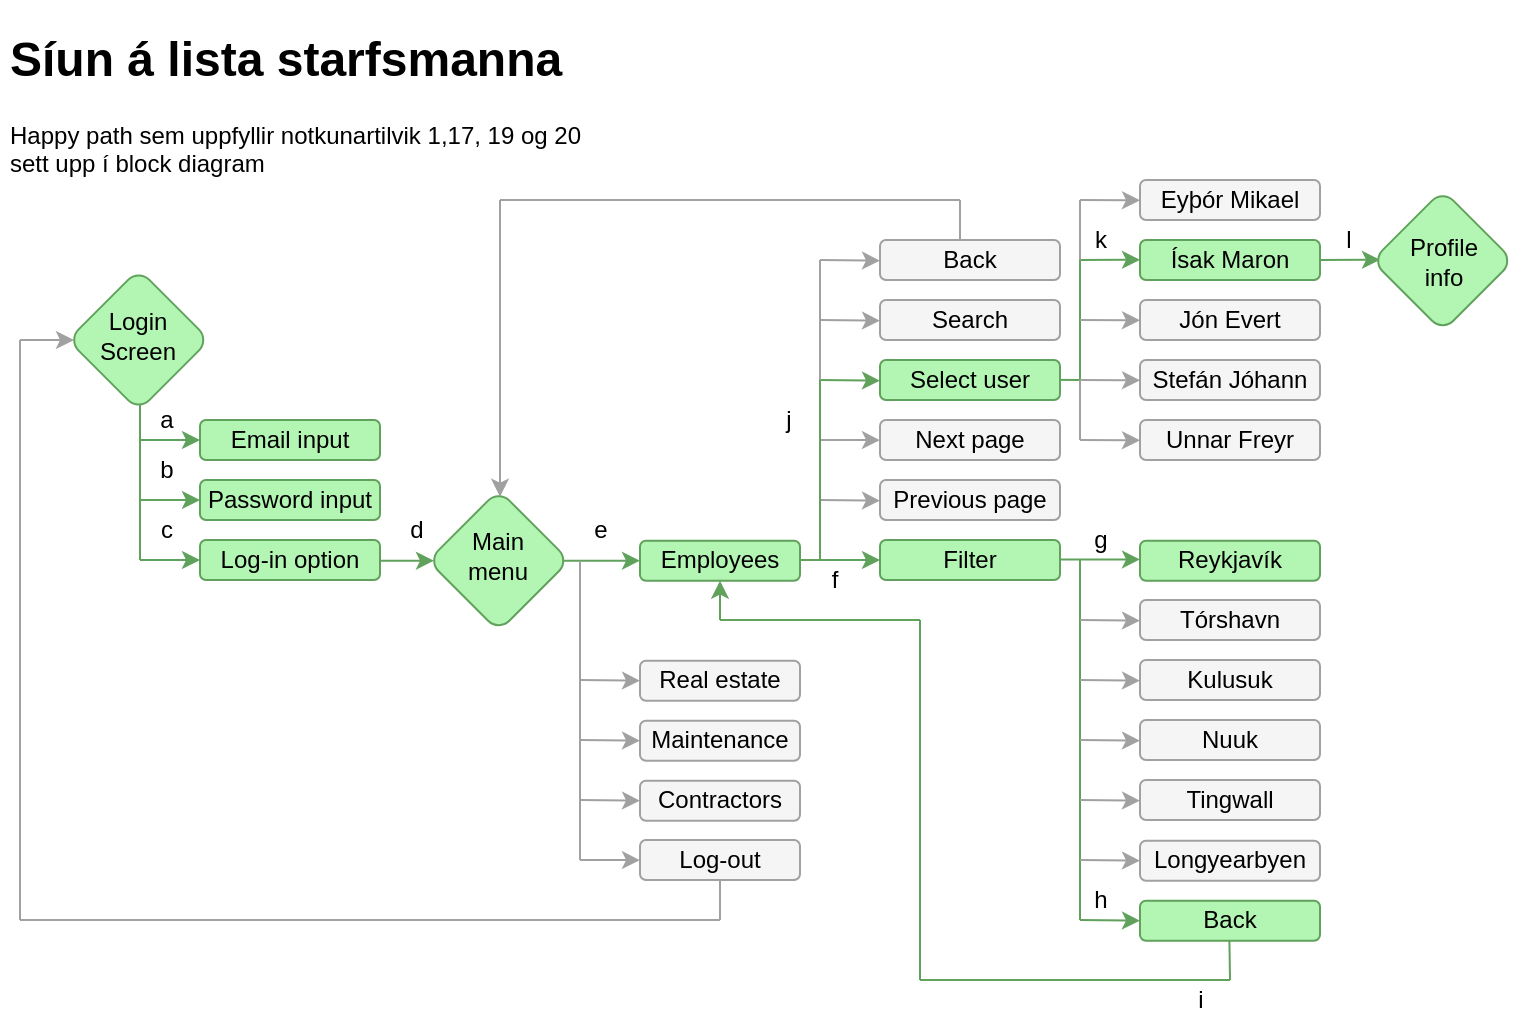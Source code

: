 <mxfile version="15.8.6" type="device"><diagram id="TfNnC_xB2ZVWpbqbb6V1" name="Page-1"><mxGraphModel dx="1038" dy="579" grid="1" gridSize="10" guides="1" tooltips="1" connect="1" arrows="1" fold="1" page="1" pageScale="1" pageWidth="850" pageHeight="1100" math="0" shadow="0"><root><mxCell id="0"/><mxCell id="1" parent="0"/><mxCell id="5kz0SOrg-EB1iC0luWqF-217" value="" style="endArrow=none;html=1;rounded=0;strokeColor=#60A15C;fillColor=#E3E3E3;" parent="1" edge="1"><mxGeometry width="50" height="50" relative="1" as="geometry"><mxPoint x="540" y="189.86" as="sourcePoint"/><mxPoint x="560" y="190" as="targetPoint"/></mxGeometry></mxCell><mxCell id="5kz0SOrg-EB1iC0luWqF-76" value="" style="endArrow=classic;html=1;rounded=0;strokeColor=#60A15C;fillColor=#E3E3E3;" parent="1" edge="1"><mxGeometry width="50" height="50" relative="1" as="geometry"><mxPoint x="525" y="279.71" as="sourcePoint"/><mxPoint x="590" y="279.71" as="targetPoint"/></mxGeometry></mxCell><mxCell id="5kz0SOrg-EB1iC0luWqF-39" value="" style="endArrow=classic;html=1;rounded=0;strokeColor=#60A15C;fillColor=#E3E3E3;" parent="1" edge="1"><mxGeometry width="50" height="50" relative="1" as="geometry"><mxPoint x="283" y="280.36" as="sourcePoint"/><mxPoint x="340" y="280.36" as="targetPoint"/></mxGeometry></mxCell><mxCell id="5kz0SOrg-EB1iC0luWqF-35" value="" style="endArrow=none;html=1;rounded=0;strokeColor=#60A15C;fillColor=#E3E3E3;" parent="1" edge="1"><mxGeometry width="50" height="50" relative="1" as="geometry"><mxPoint x="90" y="280" as="sourcePoint"/><mxPoint x="90" y="190" as="targetPoint"/></mxGeometry></mxCell><mxCell id="5kz0SOrg-EB1iC0luWqF-36" value="" style="endArrow=classic;html=1;rounded=0;strokeColor=#60A15C;fillColor=#E3E3E3;" parent="1" edge="1"><mxGeometry width="50" height="50" relative="1" as="geometry"><mxPoint x="180" y="280.36" as="sourcePoint"/><mxPoint x="237" y="280.36" as="targetPoint"/></mxGeometry></mxCell><mxCell id="5kz0SOrg-EB1iC0luWqF-32" value="" style="endArrow=classic;html=1;rounded=0;strokeColor=#60A15C;fillColor=#E3E3E3;" parent="1" edge="1"><mxGeometry width="50" height="50" relative="1" as="geometry"><mxPoint x="90" y="220" as="sourcePoint"/><mxPoint x="120" y="220" as="targetPoint"/></mxGeometry></mxCell><mxCell id="5kz0SOrg-EB1iC0luWqF-1" value="&lt;h1&gt;Síun á lista starfsmanna&amp;nbsp;&lt;/h1&gt;&lt;p&gt;Happy path sem uppfyllir notkunartilvik 1,17, 19 og 20 sett upp í block diagram&lt;/p&gt;" style="text;html=1;strokeColor=none;fillColor=none;spacing=5;spacingTop=-20;whiteSpace=wrap;overflow=hidden;rounded=0;" parent="1" vertex="1"><mxGeometry x="20" y="10" width="300" height="120" as="geometry"/></mxCell><mxCell id="5kz0SOrg-EB1iC0luWqF-6" value="Log-in option" style="rounded=1;whiteSpace=wrap;html=1;fillColor=#B3F5B3;strokeColor=#60A15C;" parent="1" vertex="1"><mxGeometry x="120" y="270" width="90" height="20" as="geometry"/></mxCell><mxCell id="5kz0SOrg-EB1iC0luWqF-8" value="Email input" style="rounded=1;whiteSpace=wrap;html=1;fillColor=#B3F5B3;strokeColor=#60A15C;" parent="1" vertex="1"><mxGeometry x="120" y="210" width="90" height="20" as="geometry"/></mxCell><mxCell id="5kz0SOrg-EB1iC0luWqF-17" value="Password input" style="rounded=1;whiteSpace=wrap;html=1;fillColor=#B3F5B3;strokeColor=#60A15C;" parent="1" vertex="1"><mxGeometry x="120" y="240" width="90" height="20" as="geometry"/></mxCell><mxCell id="5kz0SOrg-EB1iC0luWqF-23" value="Employees" style="rounded=1;whiteSpace=wrap;html=1;fillColor=#B3F5B3;strokeColor=#60A15C;" parent="1" vertex="1"><mxGeometry x="340" y="270.36" width="80" height="20" as="geometry"/></mxCell><mxCell id="5kz0SOrg-EB1iC0luWqF-33" value="" style="endArrow=classic;html=1;rounded=0;strokeColor=#60A15C;fillColor=#E3E3E3;" parent="1" edge="1"><mxGeometry width="50" height="50" relative="1" as="geometry"><mxPoint x="90" y="250" as="sourcePoint"/><mxPoint x="120" y="250" as="targetPoint"/></mxGeometry></mxCell><mxCell id="5kz0SOrg-EB1iC0luWqF-34" value="" style="endArrow=classic;html=1;rounded=0;strokeColor=#60A15C;fillColor=#E3E3E3;" parent="1" edge="1"><mxGeometry width="50" height="50" relative="1" as="geometry"><mxPoint x="90" y="280" as="sourcePoint"/><mxPoint x="120" y="280" as="targetPoint"/></mxGeometry></mxCell><mxCell id="5kz0SOrg-EB1iC0luWqF-40" value="Real estate" style="rounded=1;whiteSpace=wrap;html=1;fillColor=#F5F5F5;strokeColor=#A1A1A1;" parent="1" vertex="1"><mxGeometry x="340" y="330.36" width="80" height="20" as="geometry"/></mxCell><mxCell id="5kz0SOrg-EB1iC0luWqF-41" value="Maintenance" style="rounded=1;whiteSpace=wrap;html=1;fillColor=#F5F5F5;strokeColor=#A1A1A1;" parent="1" vertex="1"><mxGeometry x="340" y="360.36" width="80" height="20" as="geometry"/></mxCell><mxCell id="5kz0SOrg-EB1iC0luWqF-44" value="Log-out" style="rounded=1;whiteSpace=wrap;html=1;fillColor=#F5F5F5;strokeColor=#A1A1A1;" parent="1" vertex="1"><mxGeometry x="340" y="420" width="80" height="20" as="geometry"/></mxCell><mxCell id="5kz0SOrg-EB1iC0luWqF-45" value="" style="endArrow=classic;html=1;rounded=0;strokeColor=#A1A1A1;fillColor=#E3E3E3;" parent="1" edge="1"><mxGeometry width="50" height="50" relative="1" as="geometry"><mxPoint x="310" y="340" as="sourcePoint"/><mxPoint x="340" y="340.36" as="targetPoint"/></mxGeometry></mxCell><mxCell id="5kz0SOrg-EB1iC0luWqF-46" value="" style="endArrow=classic;html=1;rounded=0;strokeColor=#A1A1A1;fillColor=#E3E3E3;" parent="1" edge="1"><mxGeometry width="50" height="50" relative="1" as="geometry"><mxPoint x="310" y="370" as="sourcePoint"/><mxPoint x="340" y="370.36" as="targetPoint"/></mxGeometry></mxCell><mxCell id="5kz0SOrg-EB1iC0luWqF-50" value="" style="endArrow=none;html=1;rounded=0;strokeColor=#A1A1A1;fillColor=#E3E3E3;" parent="1" edge="1"><mxGeometry width="50" height="50" relative="1" as="geometry"><mxPoint x="30" y="460" as="sourcePoint"/><mxPoint x="30" y="170" as="targetPoint"/></mxGeometry></mxCell><mxCell id="5kz0SOrg-EB1iC0luWqF-51" value="" style="endArrow=classic;html=1;rounded=0;strokeColor=#A1A1A1;fillColor=#E3E3E3;" parent="1" edge="1"><mxGeometry width="50" height="50" relative="1" as="geometry"><mxPoint x="30" y="170" as="sourcePoint"/><mxPoint x="57" y="170" as="targetPoint"/></mxGeometry></mxCell><mxCell id="5kz0SOrg-EB1iC0luWqF-53" value="" style="endArrow=none;html=1;rounded=0;strokeColor=#A1A1A1;fillColor=#E3E3E3;" parent="1" edge="1"><mxGeometry width="50" height="50" relative="1" as="geometry"><mxPoint x="30" y="460" as="sourcePoint"/><mxPoint x="380" y="460" as="targetPoint"/></mxGeometry></mxCell><mxCell id="5kz0SOrg-EB1iC0luWqF-54" value="" style="endArrow=none;html=1;rounded=0;strokeColor=#A1A1A1;fillColor=#E3E3E3;" parent="1" edge="1"><mxGeometry width="50" height="50" relative="1" as="geometry"><mxPoint x="310" y="430" as="sourcePoint"/><mxPoint x="310" y="280.36" as="targetPoint"/></mxGeometry></mxCell><mxCell id="5kz0SOrg-EB1iC0luWqF-55" value="" style="endArrow=classic;html=1;rounded=0;strokeColor=#A1A1A1;fillColor=#E3E3E3;" parent="1" edge="1"><mxGeometry width="50" height="50" relative="1" as="geometry"><mxPoint x="310" y="430" as="sourcePoint"/><mxPoint x="340" y="430.07" as="targetPoint"/></mxGeometry></mxCell><mxCell id="5kz0SOrg-EB1iC0luWqF-56" value="" style="endArrow=none;html=1;rounded=0;strokeColor=#A1A1A1;fillColor=#E3E3E3;" parent="1" edge="1"><mxGeometry width="50" height="50" relative="1" as="geometry"><mxPoint x="380" y="460" as="sourcePoint"/><mxPoint x="380" y="440" as="targetPoint"/></mxGeometry></mxCell><mxCell id="5kz0SOrg-EB1iC0luWqF-57" value="Search" style="rounded=1;whiteSpace=wrap;html=1;fillColor=#F5F5F5;strokeColor=#A1A1A1;" parent="1" vertex="1"><mxGeometry x="460" y="150" width="90" height="20" as="geometry"/></mxCell><mxCell id="5kz0SOrg-EB1iC0luWqF-58" value="Select user" style="rounded=1;whiteSpace=wrap;html=1;fillColor=#B3F5B3;strokeColor=#60A15C;" parent="1" vertex="1"><mxGeometry x="460" y="180" width="90" height="20" as="geometry"/></mxCell><mxCell id="5kz0SOrg-EB1iC0luWqF-59" value="Next page" style="rounded=1;whiteSpace=wrap;html=1;fillColor=#F5F5F5;strokeColor=#A1A1A1;" parent="1" vertex="1"><mxGeometry x="460" y="210" width="90" height="20" as="geometry"/></mxCell><mxCell id="5kz0SOrg-EB1iC0luWqF-60" value="Previous page" style="rounded=1;whiteSpace=wrap;html=1;fillColor=#F5F5F5;strokeColor=#A1A1A1;" parent="1" vertex="1"><mxGeometry x="460" y="240" width="90" height="20" as="geometry"/></mxCell><mxCell id="5kz0SOrg-EB1iC0luWqF-61" value="Filter" style="rounded=1;whiteSpace=wrap;html=1;fillColor=#B3F5B3;strokeColor=#60A15C;" parent="1" vertex="1"><mxGeometry x="460" y="270" width="90" height="20" as="geometry"/></mxCell><mxCell id="5kz0SOrg-EB1iC0luWqF-62" value="" style="endArrow=classic;html=1;rounded=0;strokeColor=#A1A1A1;fillColor=#E3E3E3;" parent="1" edge="1"><mxGeometry width="50" height="50" relative="1" as="geometry"><mxPoint x="430" y="160" as="sourcePoint"/><mxPoint x="460" y="160.36" as="targetPoint"/></mxGeometry></mxCell><mxCell id="5kz0SOrg-EB1iC0luWqF-63" value="" style="endArrow=classic;html=1;rounded=0;strokeColor=#60A15C;fillColor=#E3E3E3;" parent="1" edge="1"><mxGeometry width="50" height="50" relative="1" as="geometry"><mxPoint x="430" y="190" as="sourcePoint"/><mxPoint x="460" y="190.36" as="targetPoint"/></mxGeometry></mxCell><mxCell id="5kz0SOrg-EB1iC0luWqF-64" value="" style="endArrow=classic;html=1;rounded=0;strokeColor=#A1A1A1;fillColor=#E3E3E3;" parent="1" edge="1"><mxGeometry width="50" height="50" relative="1" as="geometry"><mxPoint x="430" y="220" as="sourcePoint"/><mxPoint x="460" y="220.07" as="targetPoint"/></mxGeometry></mxCell><mxCell id="5kz0SOrg-EB1iC0luWqF-65" value="" style="endArrow=classic;html=1;rounded=0;strokeColor=#A1A1A1;fillColor=#E3E3E3;" parent="1" edge="1"><mxGeometry width="50" height="50" relative="1" as="geometry"><mxPoint x="430" y="250" as="sourcePoint"/><mxPoint x="460" y="250.36" as="targetPoint"/></mxGeometry></mxCell><mxCell id="5kz0SOrg-EB1iC0luWqF-66" value="" style="endArrow=classic;html=1;rounded=0;strokeColor=#60A15C;fillColor=#E3E3E3;" parent="1" edge="1"><mxGeometry width="50" height="50" relative="1" as="geometry"><mxPoint x="420" y="280" as="sourcePoint"/><mxPoint x="460" y="280" as="targetPoint"/></mxGeometry></mxCell><mxCell id="5kz0SOrg-EB1iC0luWqF-68" value="" style="endArrow=none;html=1;rounded=0;strokeColor=#A1A1A1;fillColor=#E3E3E3;" parent="1" edge="1"><mxGeometry width="50" height="50" relative="1" as="geometry"><mxPoint x="430" y="280" as="sourcePoint"/><mxPoint x="430" y="130" as="targetPoint"/></mxGeometry></mxCell><mxCell id="5kz0SOrg-EB1iC0luWqF-69" value="Back" style="rounded=1;whiteSpace=wrap;html=1;fillColor=#F5F5F5;strokeColor=#A1A1A1;" parent="1" vertex="1"><mxGeometry x="460" y="120" width="90" height="20" as="geometry"/></mxCell><mxCell id="5kz0SOrg-EB1iC0luWqF-70" value="" style="endArrow=classic;html=1;rounded=0;strokeColor=#A1A1A1;fillColor=#E3E3E3;" parent="1" edge="1"><mxGeometry width="50" height="50" relative="1" as="geometry"><mxPoint x="430" y="130" as="sourcePoint"/><mxPoint x="460" y="130.36" as="targetPoint"/></mxGeometry></mxCell><mxCell id="5kz0SOrg-EB1iC0luWqF-72" value="" style="endArrow=none;html=1;rounded=0;strokeColor=#A1A1A1;fillColor=#E3E3E3;" parent="1" edge="1"><mxGeometry width="50" height="50" relative="1" as="geometry"><mxPoint x="500" y="120" as="sourcePoint"/><mxPoint x="500" y="100" as="targetPoint"/></mxGeometry></mxCell><mxCell id="5kz0SOrg-EB1iC0luWqF-74" value="" style="endArrow=none;html=1;rounded=0;strokeColor=#A1A1A1;fillColor=#E3E3E3;" parent="1" edge="1"><mxGeometry width="50" height="50" relative="1" as="geometry"><mxPoint x="270" y="100" as="sourcePoint"/><mxPoint x="500" y="100" as="targetPoint"/></mxGeometry></mxCell><mxCell id="5kz0SOrg-EB1iC0luWqF-75" value="" style="endArrow=classic;html=1;rounded=0;strokeColor=#A1A1A1;fillColor=#E3E3E3;" parent="1" edge="1"><mxGeometry width="50" height="50" relative="1" as="geometry"><mxPoint x="270" y="100" as="sourcePoint"/><mxPoint x="270" y="248.36" as="targetPoint"/></mxGeometry></mxCell><mxCell id="5kz0SOrg-EB1iC0luWqF-79" value="Tingwall" style="rounded=1;whiteSpace=wrap;html=1;fillColor=#F5F5F5;strokeColor=#A1A1A1;" parent="1" vertex="1"><mxGeometry x="590" y="390" width="90" height="20" as="geometry"/></mxCell><mxCell id="5kz0SOrg-EB1iC0luWqF-80" value="" style="endArrow=none;html=1;rounded=0;strokeColor=#60A15C;fillColor=#E3E3E3;" parent="1" edge="1"><mxGeometry width="50" height="50" relative="1" as="geometry"><mxPoint x="560" y="460" as="sourcePoint"/><mxPoint x="560" y="280" as="targetPoint"/></mxGeometry></mxCell><mxCell id="5kz0SOrg-EB1iC0luWqF-81" value="Tórshavn" style="rounded=1;whiteSpace=wrap;html=1;fillColor=#F5F5F5;strokeColor=#A1A1A1;" parent="1" vertex="1"><mxGeometry x="590" y="300" width="90" height="20" as="geometry"/></mxCell><mxCell id="5kz0SOrg-EB1iC0luWqF-82" value="" style="endArrow=classic;html=1;rounded=0;strokeColor=#A1A1A1;fillColor=#E3E3E3;" parent="1" edge="1"><mxGeometry width="50" height="50" relative="1" as="geometry"><mxPoint x="560" y="310" as="sourcePoint"/><mxPoint x="590" y="310.36" as="targetPoint"/></mxGeometry></mxCell><mxCell id="5kz0SOrg-EB1iC0luWqF-97" value="Kulusuk" style="rounded=1;whiteSpace=wrap;html=1;fillColor=#F5F5F5;strokeColor=#A1A1A1;" parent="1" vertex="1"><mxGeometry x="590" y="330" width="90" height="20" as="geometry"/></mxCell><mxCell id="5kz0SOrg-EB1iC0luWqF-98" value="" style="endArrow=classic;html=1;rounded=0;strokeColor=#A1A1A1;fillColor=#E3E3E3;" parent="1" edge="1"><mxGeometry width="50" height="50" relative="1" as="geometry"><mxPoint x="560" y="340" as="sourcePoint"/><mxPoint x="590" y="340.36" as="targetPoint"/></mxGeometry></mxCell><mxCell id="5kz0SOrg-EB1iC0luWqF-99" value="Nuuk" style="rounded=1;whiteSpace=wrap;html=1;fillColor=#F5F5F5;strokeColor=#A1A1A1;" parent="1" vertex="1"><mxGeometry x="590" y="360" width="90" height="20" as="geometry"/></mxCell><mxCell id="5kz0SOrg-EB1iC0luWqF-100" value="" style="endArrow=classic;html=1;rounded=0;strokeColor=#A1A1A1;fillColor=#E3E3E3;" parent="1" edge="1"><mxGeometry width="50" height="50" relative="1" as="geometry"><mxPoint x="560" y="370" as="sourcePoint"/><mxPoint x="590" y="370.36" as="targetPoint"/></mxGeometry></mxCell><mxCell id="5kz0SOrg-EB1iC0luWqF-101" value="Reykjavík" style="rounded=1;whiteSpace=wrap;html=1;fillColor=#B3F5B3;strokeColor=#60A15C;" parent="1" vertex="1"><mxGeometry x="590" y="270.36" width="90" height="20" as="geometry"/></mxCell><mxCell id="5kz0SOrg-EB1iC0luWqF-102" value="" style="endArrow=classic;html=1;rounded=0;strokeColor=#A1A1A1;fillColor=#E3E3E3;" parent="1" edge="1"><mxGeometry width="50" height="50" relative="1" as="geometry"><mxPoint x="560" y="400" as="sourcePoint"/><mxPoint x="590" y="400.36" as="targetPoint"/></mxGeometry></mxCell><mxCell id="5kz0SOrg-EB1iC0luWqF-107" value="Contractors" style="rounded=1;whiteSpace=wrap;html=1;fillColor=#F5F5F5;strokeColor=#A1A1A1;" parent="1" vertex="1"><mxGeometry x="340" y="390.36" width="80" height="20" as="geometry"/></mxCell><mxCell id="5kz0SOrg-EB1iC0luWqF-108" value="" style="endArrow=classic;html=1;rounded=0;strokeColor=#A1A1A1;fillColor=#E3E3E3;" parent="1" edge="1"><mxGeometry width="50" height="50" relative="1" as="geometry"><mxPoint x="310" y="400" as="sourcePoint"/><mxPoint x="340" y="400.36" as="targetPoint"/></mxGeometry></mxCell><mxCell id="5kz0SOrg-EB1iC0luWqF-109" value="Longyearbyen" style="rounded=1;whiteSpace=wrap;html=1;fillColor=#F5F5F5;strokeColor=#A1A1A1;" parent="1" vertex="1"><mxGeometry x="590" y="420.36" width="90" height="20" as="geometry"/></mxCell><mxCell id="5kz0SOrg-EB1iC0luWqF-110" value="" style="endArrow=classic;html=1;rounded=0;strokeColor=#A1A1A1;fillColor=#E3E3E3;" parent="1" edge="1"><mxGeometry width="50" height="50" relative="1" as="geometry"><mxPoint x="560" y="430" as="sourcePoint"/><mxPoint x="590" y="430.36" as="targetPoint"/></mxGeometry></mxCell><mxCell id="5kz0SOrg-EB1iC0luWqF-28" value="" style="rounded=1;whiteSpace=wrap;html=1;strokeColor=#60A15C;fillColor=#B3F5B3;rotation=45;" parent="1" vertex="1"><mxGeometry x="244.36" y="255.36" width="50" height="50" as="geometry"/></mxCell><mxCell id="5kz0SOrg-EB1iC0luWqF-29" value="Main menu" style="text;html=1;strokeColor=none;fillColor=none;align=center;verticalAlign=middle;whiteSpace=wrap;rounded=0;" parent="1" vertex="1"><mxGeometry x="239.36" y="263.36" width="60" height="30" as="geometry"/></mxCell><mxCell id="5kz0SOrg-EB1iC0luWqF-14" value="" style="rounded=1;whiteSpace=wrap;html=1;strokeColor=#60A15C;fillColor=#B3F5B3;rotation=45;" parent="1" vertex="1"><mxGeometry x="64.36" y="145" width="50" height="50" as="geometry"/></mxCell><mxCell id="5kz0SOrg-EB1iC0luWqF-15" value="Login Screen" style="text;html=1;strokeColor=none;fillColor=none;align=center;verticalAlign=middle;whiteSpace=wrap;rounded=0;" parent="1" vertex="1"><mxGeometry x="59.36" y="153" width="60" height="30" as="geometry"/></mxCell><mxCell id="5kz0SOrg-EB1iC0luWqF-117" value="Back" style="rounded=1;whiteSpace=wrap;html=1;fillColor=#B3F5B3;strokeColor=#60A15C;" parent="1" vertex="1"><mxGeometry x="590" y="450.36" width="90" height="20" as="geometry"/></mxCell><mxCell id="5kz0SOrg-EB1iC0luWqF-118" value="" style="endArrow=classic;html=1;rounded=0;strokeColor=#60A15C;fillColor=#E3E3E3;" parent="1" edge="1"><mxGeometry width="50" height="50" relative="1" as="geometry"><mxPoint x="560" y="460" as="sourcePoint"/><mxPoint x="590" y="460.36" as="targetPoint"/></mxGeometry></mxCell><mxCell id="5kz0SOrg-EB1iC0luWqF-119" value="" style="endArrow=none;html=1;rounded=0;strokeColor=#60A15C;fillColor=#E3E3E3;" parent="1" edge="1"><mxGeometry width="50" height="50" relative="1" as="geometry"><mxPoint x="635" y="490" as="sourcePoint"/><mxPoint x="634.71" y="470.36" as="targetPoint"/></mxGeometry></mxCell><mxCell id="5kz0SOrg-EB1iC0luWqF-120" value="" style="endArrow=none;html=1;rounded=0;strokeColor=#60A15C;fillColor=#E3E3E3;" parent="1" edge="1"><mxGeometry width="50" height="50" relative="1" as="geometry"><mxPoint x="480" y="490" as="sourcePoint"/><mxPoint x="635" y="490" as="targetPoint"/></mxGeometry></mxCell><mxCell id="5kz0SOrg-EB1iC0luWqF-121" value="" style="endArrow=none;html=1;rounded=0;strokeColor=#60A15C;fillColor=#E3E3E3;" parent="1" edge="1"><mxGeometry width="50" height="50" relative="1" as="geometry"><mxPoint x="380" y="310" as="sourcePoint"/><mxPoint x="480" y="310" as="targetPoint"/></mxGeometry></mxCell><mxCell id="5kz0SOrg-EB1iC0luWqF-122" value="" style="endArrow=classic;html=1;rounded=0;strokeColor=#60A15C;fillColor=#E3E3E3;" parent="1" edge="1"><mxGeometry width="50" height="50" relative="1" as="geometry"><mxPoint x="380" y="310" as="sourcePoint"/><mxPoint x="380" y="290.36" as="targetPoint"/></mxGeometry></mxCell><mxCell id="5kz0SOrg-EB1iC0luWqF-123" value="" style="endArrow=none;html=1;rounded=0;strokeColor=#60A15C;fillColor=#E3E3E3;" parent="1" edge="1"><mxGeometry width="50" height="50" relative="1" as="geometry"><mxPoint x="480" y="310" as="sourcePoint"/><mxPoint x="480" y="490" as="targetPoint"/></mxGeometry></mxCell><mxCell id="5kz0SOrg-EB1iC0luWqF-209" value="Stefán Jóhann" style="rounded=1;whiteSpace=wrap;html=1;fillColor=#F5F5F5;strokeColor=#A1A1A1;" parent="1" vertex="1"><mxGeometry x="590" y="180" width="90" height="20" as="geometry"/></mxCell><mxCell id="5kz0SOrg-EB1iC0luWqF-210" value="Jón Evert" style="rounded=1;whiteSpace=wrap;html=1;fillColor=#F5F5F5;strokeColor=#A1A1A1;" parent="1" vertex="1"><mxGeometry x="590" y="150" width="90" height="20" as="geometry"/></mxCell><mxCell id="5kz0SOrg-EB1iC0luWqF-211" value="Ísak Maron" style="rounded=1;whiteSpace=wrap;html=1;fillColor=#B3F5B3;strokeColor=#60A15C;" parent="1" vertex="1"><mxGeometry x="590" y="120" width="90" height="20" as="geometry"/></mxCell><mxCell id="5kz0SOrg-EB1iC0luWqF-212" value="Eyþór Mikael" style="rounded=1;whiteSpace=wrap;html=1;fillColor=#F5F5F5;strokeColor=#A1A1A1;" parent="1" vertex="1"><mxGeometry x="590" y="90" width="90" height="20" as="geometry"/></mxCell><mxCell id="5kz0SOrg-EB1iC0luWqF-215" value="" style="endArrow=none;html=1;rounded=0;strokeColor=#60A15C;fillColor=#E3E3E3;" parent="1" edge="1"><mxGeometry width="50" height="50" relative="1" as="geometry"><mxPoint x="560" y="190" as="sourcePoint"/><mxPoint x="560" y="130" as="targetPoint"/></mxGeometry></mxCell><mxCell id="5kz0SOrg-EB1iC0luWqF-216" value="" style="endArrow=classic;html=1;rounded=0;strokeColor=#60A15C;fillColor=#E3E3E3;" parent="1" edge="1"><mxGeometry width="50" height="50" relative="1" as="geometry"><mxPoint x="560" y="130" as="sourcePoint"/><mxPoint x="590" y="129.88" as="targetPoint"/></mxGeometry></mxCell><mxCell id="5kz0SOrg-EB1iC0luWqF-218" value="" style="endArrow=classic;html=1;rounded=0;strokeColor=#A1A1A1;fillColor=#E3E3E3;" parent="1" edge="1"><mxGeometry width="50" height="50" relative="1" as="geometry"><mxPoint x="560" y="190" as="sourcePoint"/><mxPoint x="590" y="190.18" as="targetPoint"/></mxGeometry></mxCell><mxCell id="5kz0SOrg-EB1iC0luWqF-219" value="" style="endArrow=classic;html=1;rounded=0;strokeColor=#A1A1A1;fillColor=#E3E3E3;" parent="1" edge="1"><mxGeometry width="50" height="50" relative="1" as="geometry"><mxPoint x="560" y="160" as="sourcePoint"/><mxPoint x="590" y="160.18" as="targetPoint"/></mxGeometry></mxCell><mxCell id="5kz0SOrg-EB1iC0luWqF-220" value="" style="endArrow=classic;html=1;rounded=0;strokeColor=#A1A1A1;fillColor=#E3E3E3;" parent="1" edge="1"><mxGeometry width="50" height="50" relative="1" as="geometry"><mxPoint x="560" y="100" as="sourcePoint"/><mxPoint x="590" y="100.18" as="targetPoint"/></mxGeometry></mxCell><mxCell id="5kz0SOrg-EB1iC0luWqF-221" value="" style="endArrow=none;html=1;rounded=0;strokeColor=#A1A1A1;fillColor=#E3E3E3;" parent="1" edge="1"><mxGeometry width="50" height="50" relative="1" as="geometry"><mxPoint x="560" y="130" as="sourcePoint"/><mxPoint x="560" y="100" as="targetPoint"/></mxGeometry></mxCell><mxCell id="5kz0SOrg-EB1iC0luWqF-222" value="Unnar Freyr" style="rounded=1;whiteSpace=wrap;html=1;fillColor=#F5F5F5;strokeColor=#A1A1A1;" parent="1" vertex="1"><mxGeometry x="590" y="210" width="90" height="20" as="geometry"/></mxCell><mxCell id="5kz0SOrg-EB1iC0luWqF-223" value="" style="endArrow=classic;html=1;rounded=0;strokeColor=#A1A1A1;fillColor=#E3E3E3;" parent="1" edge="1"><mxGeometry width="50" height="50" relative="1" as="geometry"><mxPoint x="560" y="220" as="sourcePoint"/><mxPoint x="590" y="220.18" as="targetPoint"/></mxGeometry></mxCell><mxCell id="5kz0SOrg-EB1iC0luWqF-224" value="" style="endArrow=none;html=1;rounded=0;strokeColor=#A1A1A1;fillColor=#E3E3E3;" parent="1" edge="1"><mxGeometry width="50" height="50" relative="1" as="geometry"><mxPoint x="560" y="220" as="sourcePoint"/><mxPoint x="560" y="190" as="targetPoint"/></mxGeometry></mxCell><mxCell id="5kz0SOrg-EB1iC0luWqF-225" value="" style="endArrow=none;html=1;rounded=0;strokeColor=#60A15C;fillColor=#E3E3E3;" parent="1" edge="1"><mxGeometry width="50" height="50" relative="1" as="geometry"><mxPoint x="430" y="280" as="sourcePoint"/><mxPoint x="430" y="190" as="targetPoint"/></mxGeometry></mxCell><mxCell id="5kz0SOrg-EB1iC0luWqF-234" value="" style="endArrow=classic;html=1;rounded=0;strokeColor=#60A15C;fillColor=#E3E3E3;" parent="1" edge="1"><mxGeometry width="50" height="50" relative="1" as="geometry"><mxPoint x="680" y="130" as="sourcePoint"/><mxPoint x="710" y="129.88" as="targetPoint"/></mxGeometry></mxCell><mxCell id="5kz0SOrg-EB1iC0luWqF-235" value="" style="rounded=1;whiteSpace=wrap;html=1;strokeColor=#60A15C;fillColor=#B3F5B3;rotation=45;" parent="1" vertex="1"><mxGeometry x="716.36" y="105.36" width="50" height="50" as="geometry"/></mxCell><mxCell id="5kz0SOrg-EB1iC0luWqF-236" value="Profile&lt;br&gt;info" style="text;html=1;strokeColor=none;fillColor=none;align=center;verticalAlign=middle;whiteSpace=wrap;rounded=0;" parent="1" vertex="1"><mxGeometry x="712.36" y="116.36" width="60" height="30" as="geometry"/></mxCell><mxCell id="6l21VY3aabACWP4lFbTj-1" value="a" style="text;html=1;strokeColor=none;fillColor=none;align=center;verticalAlign=middle;whiteSpace=wrap;rounded=0;" vertex="1" parent="1"><mxGeometry x="93.08" y="200" width="21.28" height="20" as="geometry"/></mxCell><mxCell id="6l21VY3aabACWP4lFbTj-3" value="b" style="text;html=1;strokeColor=none;fillColor=none;align=center;verticalAlign=middle;whiteSpace=wrap;rounded=0;" vertex="1" parent="1"><mxGeometry x="93.08" y="220" width="21.28" height="30" as="geometry"/></mxCell><mxCell id="6l21VY3aabACWP4lFbTj-4" value="c" style="text;html=1;strokeColor=none;fillColor=none;align=center;verticalAlign=middle;whiteSpace=wrap;rounded=0;" vertex="1" parent="1"><mxGeometry x="93.08" y="255.36" width="21.28" height="20" as="geometry"/></mxCell><mxCell id="6l21VY3aabACWP4lFbTj-5" value="d" style="text;html=1;strokeColor=none;fillColor=none;align=center;verticalAlign=middle;whiteSpace=wrap;rounded=0;" vertex="1" parent="1"><mxGeometry x="218.08" y="255.36" width="21.28" height="20" as="geometry"/></mxCell><mxCell id="6l21VY3aabACWP4lFbTj-6" value="e" style="text;html=1;strokeColor=none;fillColor=none;align=center;verticalAlign=middle;whiteSpace=wrap;rounded=0;" vertex="1" parent="1"><mxGeometry x="310" y="255.36" width="21.28" height="20" as="geometry"/></mxCell><mxCell id="6l21VY3aabACWP4lFbTj-7" value="f" style="text;html=1;strokeColor=none;fillColor=none;align=center;verticalAlign=middle;whiteSpace=wrap;rounded=0;" vertex="1" parent="1"><mxGeometry x="425" y="280" width="25" height="20" as="geometry"/></mxCell><mxCell id="6l21VY3aabACWP4lFbTj-8" value="g" style="text;html=1;strokeColor=none;fillColor=none;align=center;verticalAlign=middle;whiteSpace=wrap;rounded=0;" vertex="1" parent="1"><mxGeometry x="560" y="260" width="21.28" height="20" as="geometry"/></mxCell><mxCell id="6l21VY3aabACWP4lFbTj-9" value="h" style="text;html=1;strokeColor=none;fillColor=none;align=center;verticalAlign=middle;whiteSpace=wrap;rounded=0;" vertex="1" parent="1"><mxGeometry x="560" y="440" width="21.28" height="20" as="geometry"/></mxCell><mxCell id="6l21VY3aabACWP4lFbTj-10" value="i" style="text;html=1;strokeColor=none;fillColor=none;align=center;verticalAlign=middle;whiteSpace=wrap;rounded=0;" vertex="1" parent="1"><mxGeometry x="610" y="490" width="21.28" height="20" as="geometry"/></mxCell><mxCell id="6l21VY3aabACWP4lFbTj-11" value="j" style="text;html=1;strokeColor=none;fillColor=none;align=center;verticalAlign=middle;whiteSpace=wrap;rounded=0;" vertex="1" parent="1"><mxGeometry x="404" y="200" width="21.28" height="20" as="geometry"/></mxCell><mxCell id="6l21VY3aabACWP4lFbTj-12" value="k" style="text;html=1;strokeColor=none;fillColor=none;align=center;verticalAlign=middle;whiteSpace=wrap;rounded=0;" vertex="1" parent="1"><mxGeometry x="560" y="110.0" width="21.28" height="20" as="geometry"/></mxCell><mxCell id="6l21VY3aabACWP4lFbTj-13" value="l" style="text;html=1;strokeColor=none;fillColor=none;align=center;verticalAlign=middle;whiteSpace=wrap;rounded=0;" vertex="1" parent="1"><mxGeometry x="684.36" y="110" width="21.28" height="20" as="geometry"/></mxCell></root></mxGraphModel></diagram></mxfile>
